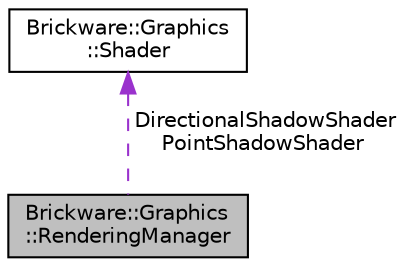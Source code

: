 digraph "Brickware::Graphics::RenderingManager"
{
  edge [fontname="Helvetica",fontsize="10",labelfontname="Helvetica",labelfontsize="10"];
  node [fontname="Helvetica",fontsize="10",shape=record];
  Node1 [label="Brickware::Graphics\l::RenderingManager",height=0.2,width=0.4,color="black", fillcolor="grey75", style="filled", fontcolor="black"];
  Node2 -> Node1 [dir="back",color="darkorchid3",fontsize="10",style="dashed",label=" DirectionalShadowShader\nPointShadowShader" ,fontname="Helvetica"];
  Node2 [label="Brickware::Graphics\l::Shader",height=0.2,width=0.4,color="black", fillcolor="white", style="filled",URL="$classBrickware_1_1Graphics_1_1Shader.html"];
}
